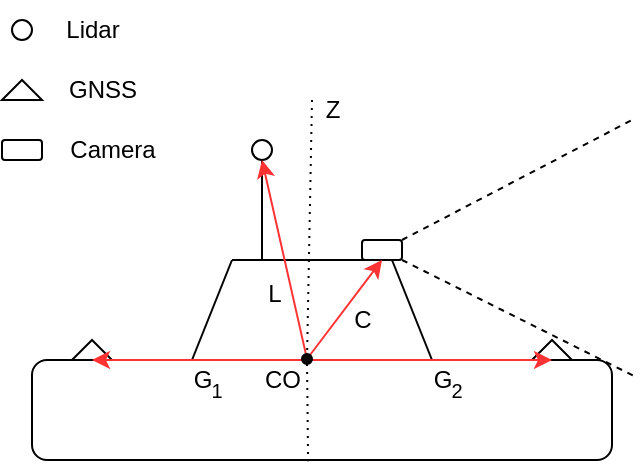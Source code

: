 <mxfile version="21.2.9" type="device">
  <diagram name="Page-1" id="PaD_N5iN2Ax4gzfFCYPP">
    <mxGraphModel dx="478" dy="307" grid="1" gridSize="10" guides="1" tooltips="1" connect="1" arrows="1" fold="1" page="1" pageScale="1" pageWidth="850" pageHeight="1100" math="0" shadow="0">
      <root>
        <mxCell id="0" />
        <mxCell id="1" parent="0" />
        <mxCell id="FV7_8VHB-nhOon8U6oK2-12" value="" style="rounded=1;whiteSpace=wrap;html=1;" parent="1" vertex="1">
          <mxGeometry x="260" y="330" width="290" height="50" as="geometry" />
        </mxCell>
        <mxCell id="FV7_8VHB-nhOon8U6oK2-15" value="Z" style="text;html=1;align=center;verticalAlign=middle;resizable=0;points=[];autosize=1;strokeColor=none;fillColor=none;" parent="1" vertex="1">
          <mxGeometry x="395" y="190" width="30" height="30" as="geometry" />
        </mxCell>
        <mxCell id="FV7_8VHB-nhOon8U6oK2-16" value="" style="endArrow=none;html=1;rounded=0;" parent="1" edge="1">
          <mxGeometry width="50" height="50" relative="1" as="geometry">
            <mxPoint x="340" y="330" as="sourcePoint" />
            <mxPoint x="360" y="280" as="targetPoint" />
          </mxGeometry>
        </mxCell>
        <mxCell id="FV7_8VHB-nhOon8U6oK2-17" value="" style="endArrow=none;html=1;rounded=0;" parent="1" edge="1">
          <mxGeometry width="50" height="50" relative="1" as="geometry">
            <mxPoint x="460" y="330" as="sourcePoint" />
            <mxPoint x="440" y="280" as="targetPoint" />
          </mxGeometry>
        </mxCell>
        <mxCell id="FV7_8VHB-nhOon8U6oK2-18" value="" style="endArrow=none;html=1;rounded=0;" parent="1" edge="1">
          <mxGeometry width="50" height="50" relative="1" as="geometry">
            <mxPoint x="360" y="280" as="sourcePoint" />
            <mxPoint x="440" y="280" as="targetPoint" />
          </mxGeometry>
        </mxCell>
        <mxCell id="FV7_8VHB-nhOon8U6oK2-19" value="" style="endArrow=none;html=1;rounded=0;" parent="1" edge="1">
          <mxGeometry width="50" height="50" relative="1" as="geometry">
            <mxPoint x="375" y="280" as="sourcePoint" />
            <mxPoint x="375" y="230" as="targetPoint" />
          </mxGeometry>
        </mxCell>
        <mxCell id="FV7_8VHB-nhOon8U6oK2-20" value="" style="rounded=1;whiteSpace=wrap;html=1;" parent="1" vertex="1">
          <mxGeometry x="425" y="270" width="20" height="10" as="geometry" />
        </mxCell>
        <mxCell id="FV7_8VHB-nhOon8U6oK2-21" value="" style="endArrow=none;dashed=1;html=1;rounded=0;" parent="1" edge="1">
          <mxGeometry width="50" height="50" relative="1" as="geometry">
            <mxPoint x="445" y="270" as="sourcePoint" />
            <mxPoint x="560" y="210" as="targetPoint" />
          </mxGeometry>
        </mxCell>
        <mxCell id="FV7_8VHB-nhOon8U6oK2-22" value="" style="endArrow=none;dashed=1;html=1;rounded=0;" parent="1" edge="1">
          <mxGeometry width="50" height="50" relative="1" as="geometry">
            <mxPoint x="445" y="280" as="sourcePoint" />
            <mxPoint x="561" y="338" as="targetPoint" />
          </mxGeometry>
        </mxCell>
        <mxCell id="FV7_8VHB-nhOon8U6oK2-6" value="" style="endArrow=none;dashed=1;html=1;dashPattern=1 3;strokeWidth=1;rounded=0;entryX=0.476;entryY=1.013;entryDx=0;entryDy=0;entryPerimeter=0;" parent="1" source="FV7_8VHB-nhOon8U6oK2-24" target="FV7_8VHB-nhOon8U6oK2-12" edge="1">
          <mxGeometry width="50" height="50" relative="1" as="geometry">
            <mxPoint x="400" y="200" as="sourcePoint" />
            <mxPoint x="400" y="440" as="targetPoint" />
          </mxGeometry>
        </mxCell>
        <mxCell id="FV7_8VHB-nhOon8U6oK2-23" value="CO" style="text;html=1;align=center;verticalAlign=middle;resizable=0;points=[];autosize=1;strokeColor=none;fillColor=none;" parent="1" vertex="1">
          <mxGeometry x="365" y="325" width="40" height="30" as="geometry" />
        </mxCell>
        <mxCell id="FV7_8VHB-nhOon8U6oK2-27" value="" style="shape=trapezoid;perimeter=trapezoidPerimeter;whiteSpace=wrap;html=1;fixedSize=1;" parent="1" vertex="1">
          <mxGeometry x="280" y="320" width="20" height="10" as="geometry" />
        </mxCell>
        <mxCell id="FV7_8VHB-nhOon8U6oK2-28" value="" style="shape=trapezoid;perimeter=trapezoidPerimeter;whiteSpace=wrap;html=1;fixedSize=1;" parent="1" vertex="1">
          <mxGeometry x="510" y="320" width="20" height="10" as="geometry" />
        </mxCell>
        <mxCell id="FV7_8VHB-nhOon8U6oK2-30" value="" style="endArrow=none;dashed=1;html=1;dashPattern=1 3;strokeWidth=1;rounded=0;" parent="1" target="FV7_8VHB-nhOon8U6oK2-24" edge="1">
          <mxGeometry width="50" height="50" relative="1" as="geometry">
            <mxPoint x="400" y="200" as="sourcePoint" />
            <mxPoint x="400" y="440" as="targetPoint" />
          </mxGeometry>
        </mxCell>
        <mxCell id="FV7_8VHB-nhOon8U6oK2-31" value="" style="ellipse;whiteSpace=wrap;html=1;aspect=fixed;" parent="1" vertex="1">
          <mxGeometry x="370" y="220" width="10" height="10" as="geometry" />
        </mxCell>
        <mxCell id="FV7_8VHB-nhOon8U6oK2-33" value="" style="endArrow=classic;html=1;rounded=0;entryX=0.5;entryY=1;entryDx=0;entryDy=0;strokeColor=#FF3333;" parent="1" target="FV7_8VHB-nhOon8U6oK2-27" edge="1">
          <mxGeometry width="50" height="50" relative="1" as="geometry">
            <mxPoint x="400" y="330" as="sourcePoint" />
            <mxPoint x="450" y="280" as="targetPoint" />
          </mxGeometry>
        </mxCell>
        <mxCell id="FV7_8VHB-nhOon8U6oK2-34" value="G" style="text;html=1;align=center;verticalAlign=middle;resizable=0;points=[];autosize=1;strokeColor=none;fillColor=none;" parent="1" vertex="1">
          <mxGeometry x="330" y="325" width="30" height="30" as="geometry" />
        </mxCell>
        <mxCell id="FV7_8VHB-nhOon8U6oK2-35" value="" style="endArrow=classic;html=1;rounded=0;entryX=0.5;entryY=1;entryDx=0;entryDy=0;strokeColor=#FF3333;exitX=0.688;exitY=0.603;exitDx=0;exitDy=0;exitPerimeter=0;" parent="1" source="FV7_8VHB-nhOon8U6oK2-24" target="FV7_8VHB-nhOon8U6oK2-28" edge="1">
          <mxGeometry width="50" height="50" relative="1" as="geometry">
            <mxPoint x="410" y="340" as="sourcePoint" />
            <mxPoint x="300" y="340" as="targetPoint" />
          </mxGeometry>
        </mxCell>
        <mxCell id="FV7_8VHB-nhOon8U6oK2-36" value="G" style="text;html=1;align=center;verticalAlign=middle;resizable=0;points=[];autosize=1;strokeColor=none;fillColor=none;" parent="1" vertex="1">
          <mxGeometry x="450" y="325" width="30" height="30" as="geometry" />
        </mxCell>
        <mxCell id="FV7_8VHB-nhOon8U6oK2-37" value="" style="endArrow=classic;html=1;rounded=0;strokeColor=#FF3333;entryX=0.5;entryY=1;entryDx=0;entryDy=0;" parent="1" source="FV7_8VHB-nhOon8U6oK2-24" target="FV7_8VHB-nhOon8U6oK2-20" edge="1">
          <mxGeometry width="50" height="50" relative="1" as="geometry">
            <mxPoint x="410" y="340" as="sourcePoint" />
            <mxPoint x="445" y="275" as="targetPoint" />
          </mxGeometry>
        </mxCell>
        <mxCell id="FV7_8VHB-nhOon8U6oK2-38" value="C" style="text;html=1;align=center;verticalAlign=middle;resizable=0;points=[];autosize=1;strokeColor=none;fillColor=none;" parent="1" vertex="1">
          <mxGeometry x="410" y="295" width="30" height="30" as="geometry" />
        </mxCell>
        <mxCell id="FV7_8VHB-nhOon8U6oK2-39" value="" style="endArrow=classic;html=1;rounded=0;strokeColor=#FF3333;entryX=0.5;entryY=1;entryDx=0;entryDy=0;" parent="1" source="FV7_8VHB-nhOon8U6oK2-24" target="FV7_8VHB-nhOon8U6oK2-31" edge="1">
          <mxGeometry width="50" height="50" relative="1" as="geometry">
            <mxPoint x="413" y="336" as="sourcePoint" />
            <mxPoint x="455" y="285" as="targetPoint" />
          </mxGeometry>
        </mxCell>
        <mxCell id="FV7_8VHB-nhOon8U6oK2-24" value="" style="ellipse;whiteSpace=wrap;html=1;aspect=fixed;fillColor=#080808;" parent="1" vertex="1">
          <mxGeometry x="395" y="327" width="5" height="5" as="geometry" />
        </mxCell>
        <mxCell id="FV7_8VHB-nhOon8U6oK2-40" value="L" style="text;html=1;align=center;verticalAlign=middle;resizable=0;points=[];autosize=1;strokeColor=none;fillColor=none;" parent="1" vertex="1">
          <mxGeometry x="366" y="282" width="30" height="30" as="geometry" />
        </mxCell>
        <mxCell id="FV7_8VHB-nhOon8U6oK2-41" value="" style="ellipse;whiteSpace=wrap;html=1;aspect=fixed;" parent="1" vertex="1">
          <mxGeometry x="250" y="160" width="10" height="10" as="geometry" />
        </mxCell>
        <mxCell id="FV7_8VHB-nhOon8U6oK2-42" value="" style="shape=trapezoid;perimeter=trapezoidPerimeter;whiteSpace=wrap;html=1;fixedSize=1;" parent="1" vertex="1">
          <mxGeometry x="245" y="190" width="20" height="10" as="geometry" />
        </mxCell>
        <mxCell id="FV7_8VHB-nhOon8U6oK2-43" value="" style="rounded=1;whiteSpace=wrap;html=1;" parent="1" vertex="1">
          <mxGeometry x="245" y="220" width="20" height="10" as="geometry" />
        </mxCell>
        <mxCell id="FV7_8VHB-nhOon8U6oK2-44" style="edgeStyle=orthogonalEdgeStyle;rounded=0;orthogonalLoop=1;jettySize=auto;html=1;exitX=0.25;exitY=0;exitDx=0;exitDy=0;entryX=0;entryY=0;entryDx=0;entryDy=0;" parent="1" source="FV7_8VHB-nhOon8U6oK2-42" target="FV7_8VHB-nhOon8U6oK2-42" edge="1">
          <mxGeometry relative="1" as="geometry" />
        </mxCell>
        <mxCell id="FV7_8VHB-nhOon8U6oK2-45" value="Lidar" style="text;html=1;align=center;verticalAlign=middle;resizable=0;points=[];autosize=1;strokeColor=none;fillColor=none;" parent="1" vertex="1">
          <mxGeometry x="265" y="150" width="50" height="30" as="geometry" />
        </mxCell>
        <mxCell id="FV7_8VHB-nhOon8U6oK2-46" value="GNSS" style="text;html=1;align=center;verticalAlign=middle;resizable=0;points=[];autosize=1;strokeColor=none;fillColor=none;" parent="1" vertex="1">
          <mxGeometry x="265" y="180" width="60" height="30" as="geometry" />
        </mxCell>
        <mxCell id="FV7_8VHB-nhOon8U6oK2-47" value="Camera" style="text;html=1;align=center;verticalAlign=middle;resizable=0;points=[];autosize=1;strokeColor=none;fillColor=none;" parent="1" vertex="1">
          <mxGeometry x="265" y="210" width="70" height="30" as="geometry" />
        </mxCell>
        <mxCell id="OYpqC-mzMGctBrrTZE25-1" value="&lt;font style=&quot;font-size: 10px;&quot;&gt;1&lt;/font&gt;" style="text;html=1;align=center;verticalAlign=middle;resizable=0;points=[];autosize=1;strokeColor=none;fillColor=none;" vertex="1" parent="1">
          <mxGeometry x="337" y="330" width="30" height="30" as="geometry" />
        </mxCell>
        <mxCell id="OYpqC-mzMGctBrrTZE25-2" value="&lt;font style=&quot;font-size: 10px;&quot;&gt;2&lt;/font&gt;" style="text;html=1;align=center;verticalAlign=middle;resizable=0;points=[];autosize=1;strokeColor=none;fillColor=none;" vertex="1" parent="1">
          <mxGeometry x="457" y="330" width="30" height="30" as="geometry" />
        </mxCell>
      </root>
    </mxGraphModel>
  </diagram>
</mxfile>
